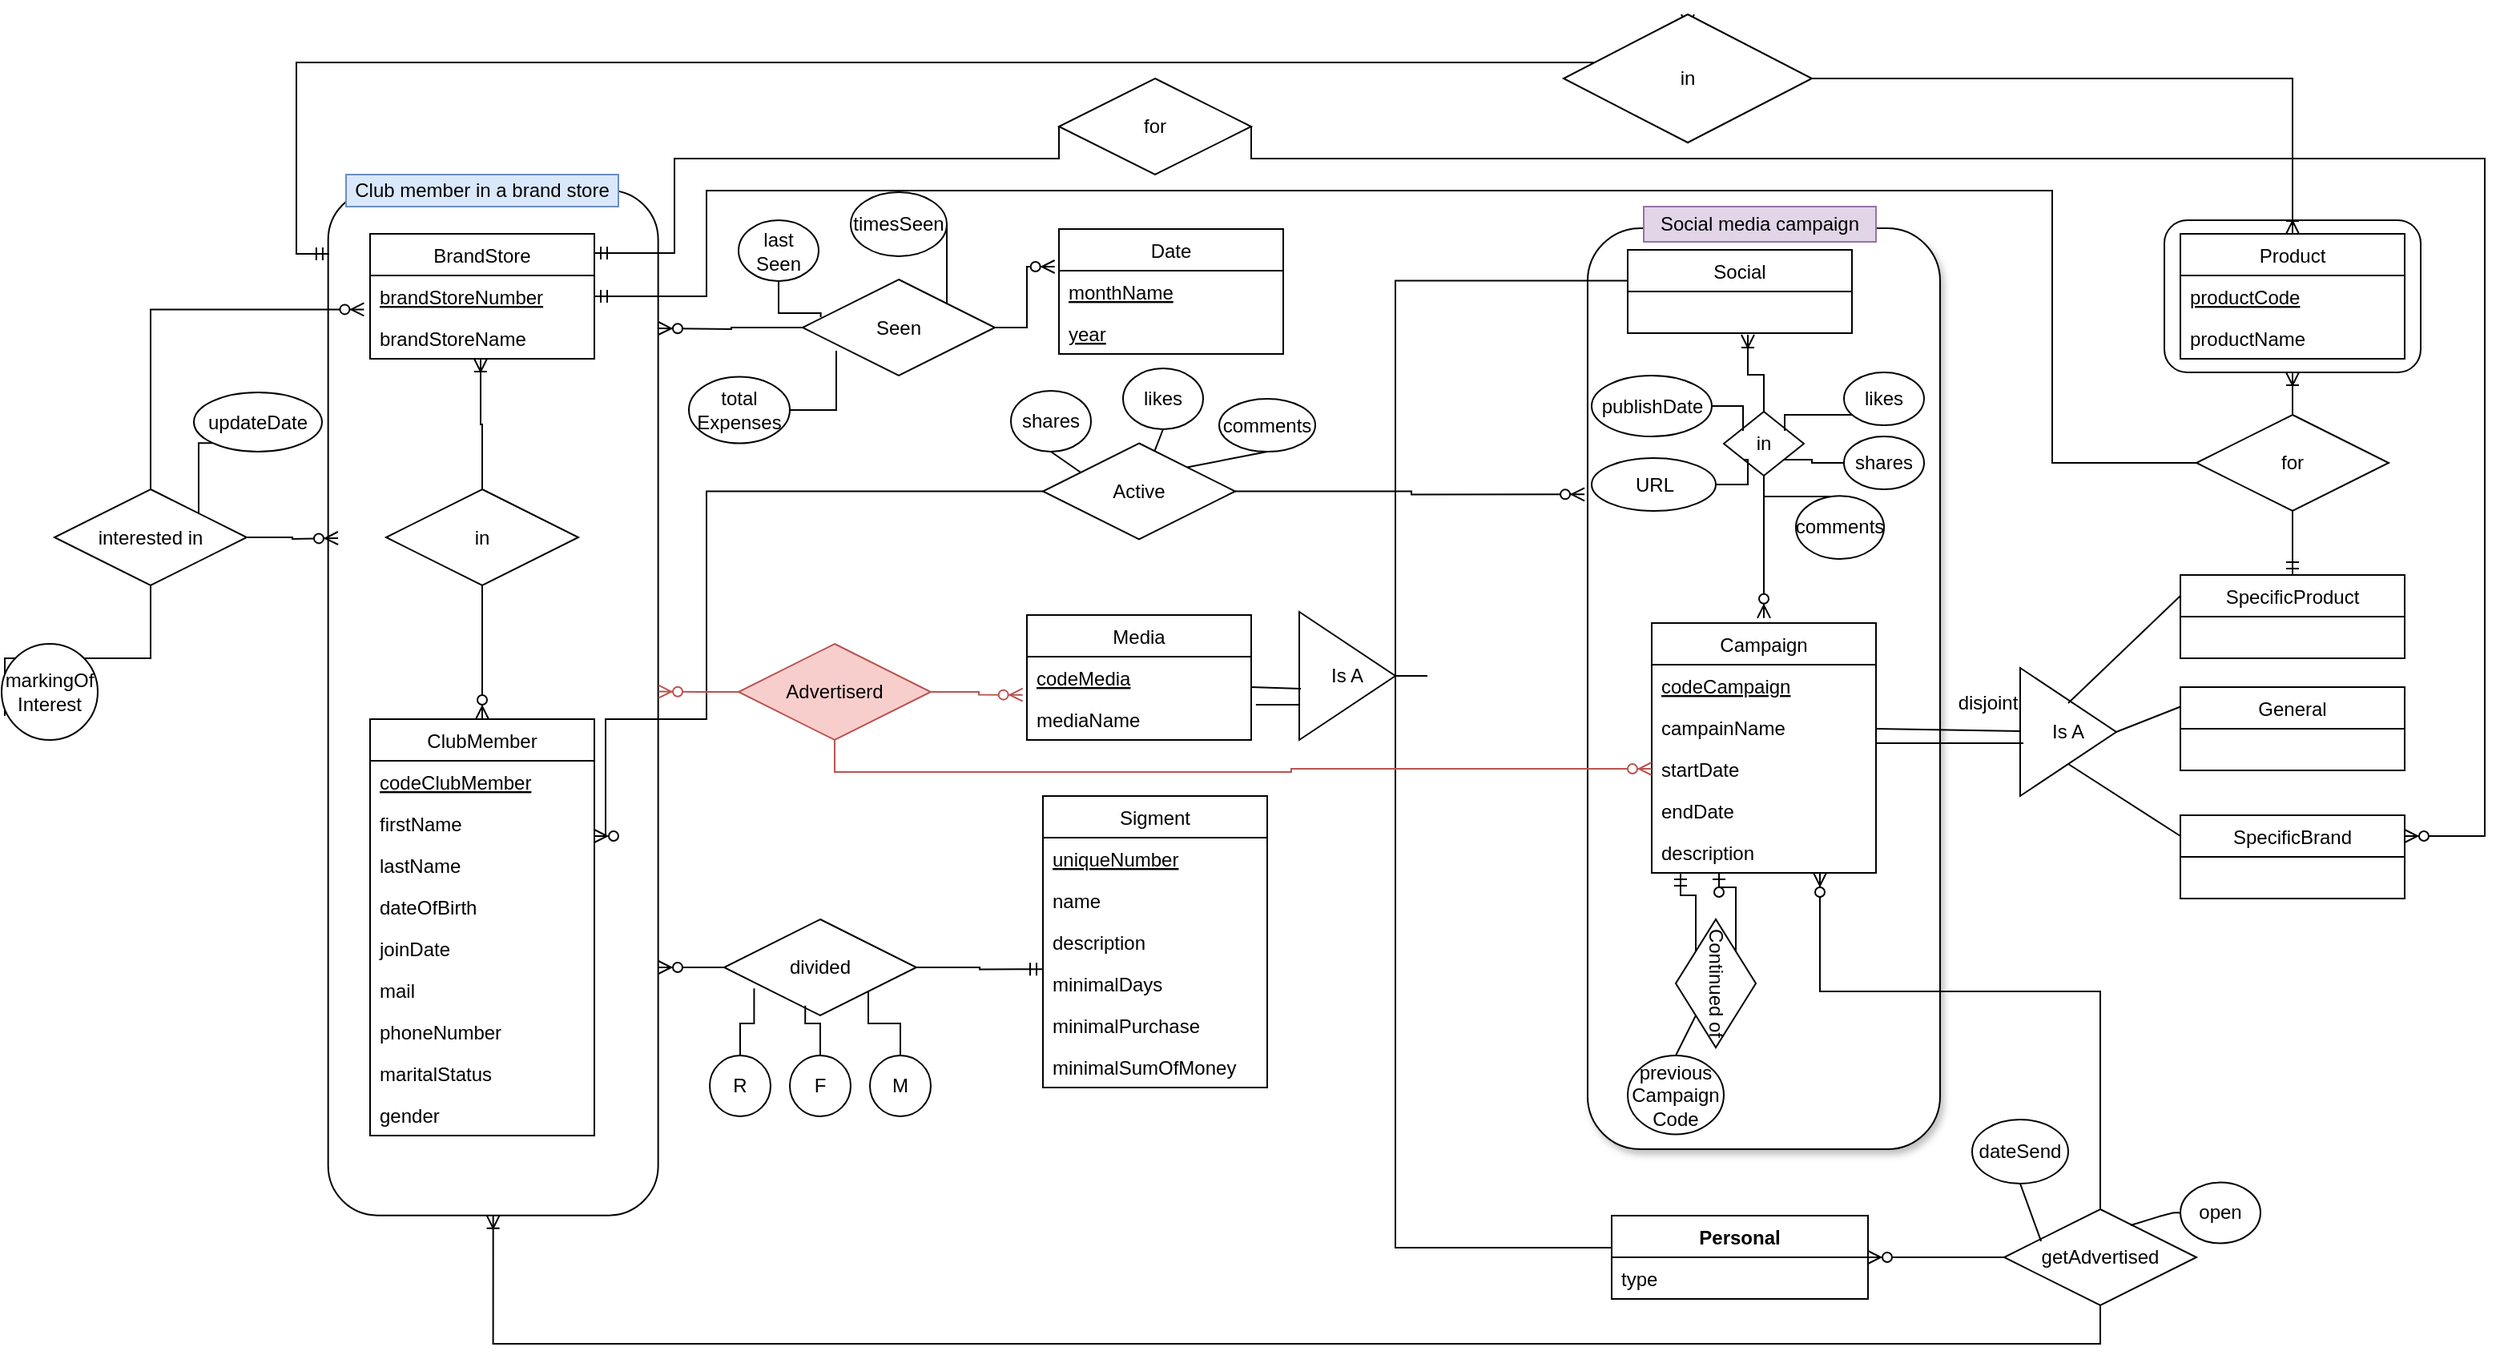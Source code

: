 <mxfile version="13.10.1" type="github" pages="2">
  <diagram id="loGzFxo2yQOnFv5d6dIf" name="Page-1">
    <mxGraphModel dx="1948" dy="1505" grid="1" gridSize="10" guides="1" tooltips="1" connect="1" arrows="1" fold="1" page="1" pageScale="1" pageWidth="827" pageHeight="1169" math="0" shadow="0">
      <root>
        <mxCell id="0" />
        <mxCell id="1" parent="0" />
        <mxCell id="HxaHVnvR9LQBMIosxy6r-110" value="" style="rounded=1;whiteSpace=wrap;html=1;" parent="1" vertex="1">
          <mxGeometry x="370" y="118.5" width="160" height="95" as="geometry" />
        </mxCell>
        <mxCell id="HxaHVnvR9LQBMIosxy6r-84" value="" style="rounded=1;whiteSpace=wrap;html=1;rotation=90;" parent="1" vertex="1">
          <mxGeometry x="-993.17" y="316.82" width="640" height="206" as="geometry" />
        </mxCell>
        <mxCell id="HxaHVnvR9LQBMIosxy6r-24" value="" style="rounded=1;whiteSpace=wrap;html=1;rotation=90;shadow=1;" parent="1" vertex="1">
          <mxGeometry x="-167.5" y="301" width="575" height="220" as="geometry" />
        </mxCell>
        <mxCell id="HxaHVnvR9LQBMIosxy6r-1" value="Campaign" style="swimlane;fontStyle=0;childLayout=stackLayout;horizontal=1;startSize=26;fillColor=none;horizontalStack=0;resizeParent=1;resizeParentMax=0;resizeLast=0;collapsible=1;marginBottom=0;" parent="1" vertex="1">
          <mxGeometry x="50" y="370" width="140" height="156" as="geometry" />
        </mxCell>
        <mxCell id="HxaHVnvR9LQBMIosxy6r-2" value="codeCampaign" style="text;strokeColor=none;fillColor=none;align=left;verticalAlign=top;spacingLeft=4;spacingRight=4;overflow=hidden;rotatable=0;points=[[0,0.5],[1,0.5]];portConstraint=eastwest;fontStyle=4" parent="HxaHVnvR9LQBMIosxy6r-1" vertex="1">
          <mxGeometry y="26" width="140" height="26" as="geometry" />
        </mxCell>
        <mxCell id="HxaHVnvR9LQBMIosxy6r-3" value="campainName" style="text;strokeColor=none;fillColor=none;align=left;verticalAlign=top;spacingLeft=4;spacingRight=4;overflow=hidden;rotatable=0;points=[[0,0.5],[1,0.5]];portConstraint=eastwest;" parent="HxaHVnvR9LQBMIosxy6r-1" vertex="1">
          <mxGeometry y="52" width="140" height="26" as="geometry" />
        </mxCell>
        <mxCell id="HxaHVnvR9LQBMIosxy6r-4" value="startDate" style="text;strokeColor=none;fillColor=none;align=left;verticalAlign=top;spacingLeft=4;spacingRight=4;overflow=hidden;rotatable=0;points=[[0,0.5],[1,0.5]];portConstraint=eastwest;" parent="HxaHVnvR9LQBMIosxy6r-1" vertex="1">
          <mxGeometry y="78" width="140" height="26" as="geometry" />
        </mxCell>
        <mxCell id="HxaHVnvR9LQBMIosxy6r-5" value="endDate" style="text;strokeColor=none;fillColor=none;align=left;verticalAlign=top;spacingLeft=4;spacingRight=4;overflow=hidden;rotatable=0;points=[[0,0.5],[1,0.5]];portConstraint=eastwest;" parent="HxaHVnvR9LQBMIosxy6r-1" vertex="1">
          <mxGeometry y="104" width="140" height="26" as="geometry" />
        </mxCell>
        <mxCell id="HxaHVnvR9LQBMIosxy6r-6" value="description" style="text;strokeColor=none;fillColor=none;align=left;verticalAlign=top;spacingLeft=4;spacingRight=4;overflow=hidden;rotatable=0;points=[[0,0.5],[1,0.5]];portConstraint=eastwest;" parent="HxaHVnvR9LQBMIosxy6r-1" vertex="1">
          <mxGeometry y="130" width="140" height="26" as="geometry" />
        </mxCell>
        <mxCell id="HxaHVnvR9LQBMIosxy6r-7" value="Social" style="swimlane;fontStyle=0;childLayout=stackLayout;horizontal=1;startSize=26;fillColor=none;horizontalStack=0;resizeParent=1;resizeParentMax=0;resizeLast=0;collapsible=1;marginBottom=0;" parent="1" vertex="1">
          <mxGeometry x="35" y="137" width="140" height="52" as="geometry" />
        </mxCell>
        <mxCell id="erL3el6ZOVJLrismDvg6-1" style="edgeStyle=orthogonalEdgeStyle;rounded=0;orthogonalLoop=1;jettySize=auto;html=1;exitX=0.5;exitY=0;exitDx=0;exitDy=0;endArrow=ERoneToMany;endFill=0;" parent="1" source="HxaHVnvR9LQBMIosxy6r-16" edge="1">
          <mxGeometry relative="1" as="geometry">
            <mxPoint x="110" y="190" as="targetPoint" />
            <Array as="points">
              <mxPoint x="120" y="215" />
              <mxPoint x="110" y="215" />
            </Array>
          </mxGeometry>
        </mxCell>
        <mxCell id="erL3el6ZOVJLrismDvg6-12" style="edgeStyle=orthogonalEdgeStyle;rounded=0;orthogonalLoop=1;jettySize=auto;html=1;endArrow=ERzeroToMany;endFill=1;" parent="1" source="HxaHVnvR9LQBMIosxy6r-16" edge="1">
          <mxGeometry relative="1" as="geometry">
            <mxPoint x="120" y="366.87" as="targetPoint" />
          </mxGeometry>
        </mxCell>
        <mxCell id="HxaHVnvR9LQBMIosxy6r-16" value="in" style="shape=rhombus;perimeter=rhombusPerimeter;whiteSpace=wrap;html=1;align=center;" parent="1" vertex="1">
          <mxGeometry x="95" y="238" width="50" height="40" as="geometry" />
        </mxCell>
        <mxCell id="erL3el6ZOVJLrismDvg6-51" style="edgeStyle=orthogonalEdgeStyle;rounded=0;orthogonalLoop=1;jettySize=auto;html=1;entryX=-0.002;entryY=0.369;entryDx=0;entryDy=0;entryPerimeter=0;endArrow=none;endFill=0;" parent="1" target="HxaHVnvR9LQBMIosxy6r-7" edge="1">
          <mxGeometry relative="1" as="geometry">
            <Array as="points">
              <mxPoint x="-110" y="403" />
              <mxPoint x="-110" y="156" />
            </Array>
            <mxPoint x="-90" y="403" as="sourcePoint" />
          </mxGeometry>
        </mxCell>
        <mxCell id="erL3el6ZOVJLrismDvg6-52" style="edgeStyle=orthogonalEdgeStyle;rounded=0;orthogonalLoop=1;jettySize=auto;html=1;endArrow=none;endFill=0;entryX=0;entryY=0.14;entryDx=0;entryDy=0;entryPerimeter=0;" parent="1" source="HxaHVnvR9LQBMIosxy6r-25" target="rj7Twgdf40ZuGbzeW5Zn-1" edge="1">
          <mxGeometry relative="1" as="geometry">
            <Array as="points">
              <mxPoint x="-110" y="760" />
              <mxPoint x="25" y="760" />
            </Array>
            <mxPoint y="770" as="targetPoint" />
          </mxGeometry>
        </mxCell>
        <mxCell id="HxaHVnvR9LQBMIosxy6r-25" value="Is A" style="triangle;whiteSpace=wrap;html=1;" parent="1" vertex="1">
          <mxGeometry x="-170" y="363" width="60" height="80" as="geometry" />
        </mxCell>
        <mxCell id="HxaHVnvR9LQBMIosxy6r-34" value="Is A" style="triangle;whiteSpace=wrap;html=1;" parent="1" vertex="1">
          <mxGeometry x="280" y="398" width="60" height="80" as="geometry" />
        </mxCell>
        <mxCell id="HxaHVnvR9LQBMIosxy6r-35" value="" style="endArrow=none;html=1;" parent="1" target="HxaHVnvR9LQBMIosxy6r-34" edge="1">
          <mxGeometry width="50" height="50" relative="1" as="geometry">
            <mxPoint x="190" y="436" as="sourcePoint" />
            <mxPoint x="240" y="378" as="targetPoint" />
          </mxGeometry>
        </mxCell>
        <mxCell id="HxaHVnvR9LQBMIosxy6r-36" value="" style="endArrow=none;html=1;entryX=0.033;entryY=0.588;entryDx=0;entryDy=0;entryPerimeter=0;" parent="1" target="HxaHVnvR9LQBMIosxy6r-34" edge="1">
          <mxGeometry width="50" height="50" relative="1" as="geometry">
            <mxPoint x="190" y="445" as="sourcePoint" />
            <mxPoint x="267" y="444" as="targetPoint" />
          </mxGeometry>
        </mxCell>
        <mxCell id="HxaHVnvR9LQBMIosxy6r-41" value="SpecificProduct" style="swimlane;fontStyle=0;childLayout=stackLayout;horizontal=1;startSize=26;fillColor=none;horizontalStack=0;resizeParent=1;resizeParentMax=0;resizeLast=0;collapsible=1;marginBottom=0;" parent="1" vertex="1">
          <mxGeometry x="380" y="340" width="140" height="52" as="geometry" />
        </mxCell>
        <mxCell id="HxaHVnvR9LQBMIosxy6r-45" value="General" style="swimlane;fontStyle=0;childLayout=stackLayout;horizontal=1;startSize=26;fillColor=none;horizontalStack=0;resizeParent=1;resizeParentMax=0;resizeLast=0;collapsible=1;marginBottom=0;" parent="1" vertex="1">
          <mxGeometry x="380" y="410" width="140" height="52" as="geometry" />
        </mxCell>
        <mxCell id="HxaHVnvR9LQBMIosxy6r-47" value="SpecificBrand" style="swimlane;fontStyle=0;childLayout=stackLayout;horizontal=1;startSize=26;fillColor=none;horizontalStack=0;resizeParent=1;resizeParentMax=0;resizeLast=0;collapsible=1;marginBottom=0;" parent="1" vertex="1">
          <mxGeometry x="380" y="490" width="140" height="52" as="geometry" />
        </mxCell>
        <mxCell id="HxaHVnvR9LQBMIosxy6r-50" value="disjoint" style="text;html=1;strokeColor=none;fillColor=none;align=center;verticalAlign=middle;whiteSpace=wrap;rounded=0;" parent="1" vertex="1">
          <mxGeometry x="240" y="410" width="40" height="20" as="geometry" />
        </mxCell>
        <mxCell id="HxaHVnvR9LQBMIosxy6r-51" value="" style="endArrow=none;html=1;entryX=0;entryY=0.25;entryDx=0;entryDy=0;" parent="1" target="HxaHVnvR9LQBMIosxy6r-41" edge="1">
          <mxGeometry width="50" height="50" relative="1" as="geometry">
            <mxPoint x="310" y="420" as="sourcePoint" />
            <mxPoint x="360" y="370" as="targetPoint" />
          </mxGeometry>
        </mxCell>
        <mxCell id="HxaHVnvR9LQBMIosxy6r-52" value="" style="endArrow=none;html=1;entryX=0;entryY=0.25;entryDx=0;entryDy=0;exitX=0.5;exitY=1;exitDx=0;exitDy=0;" parent="1" source="HxaHVnvR9LQBMIosxy6r-34" target="HxaHVnvR9LQBMIosxy6r-47" edge="1">
          <mxGeometry width="50" height="50" relative="1" as="geometry">
            <mxPoint x="260" y="557" as="sourcePoint" />
            <mxPoint x="330" y="490" as="targetPoint" />
          </mxGeometry>
        </mxCell>
        <mxCell id="HxaHVnvR9LQBMIosxy6r-55" value="" style="endArrow=none;html=1;exitX=1;exitY=0.5;exitDx=0;exitDy=0;" parent="1" source="HxaHVnvR9LQBMIosxy6r-34" edge="1">
          <mxGeometry width="50" height="50" relative="1" as="geometry">
            <mxPoint x="350" y="453.75" as="sourcePoint" />
            <mxPoint x="380" y="422.25" as="targetPoint" />
            <Array as="points" />
          </mxGeometry>
        </mxCell>
        <mxCell id="HxaHVnvR9LQBMIosxy6r-111" style="edgeStyle=orthogonalEdgeStyle;rounded=0;orthogonalLoop=1;jettySize=auto;html=1;exitX=0.5;exitY=0;exitDx=0;exitDy=0;endArrow=ERoneToMany;endFill=0;entryX=0.5;entryY=1;entryDx=0;entryDy=0;" parent="1" source="HxaHVnvR9LQBMIosxy6r-56" target="HxaHVnvR9LQBMIosxy6r-110" edge="1">
          <mxGeometry relative="1" as="geometry">
            <mxPoint x="450" y="220" as="targetPoint" />
          </mxGeometry>
        </mxCell>
        <mxCell id="HxaHVnvR9LQBMIosxy6r-112" style="edgeStyle=orthogonalEdgeStyle;rounded=0;orthogonalLoop=1;jettySize=auto;html=1;entryX=0.5;entryY=0;entryDx=0;entryDy=0;endArrow=ERmandOne;endFill=0;" parent="1" source="HxaHVnvR9LQBMIosxy6r-56" target="HxaHVnvR9LQBMIosxy6r-41" edge="1">
          <mxGeometry relative="1" as="geometry" />
        </mxCell>
        <mxCell id="HxaHVnvR9LQBMIosxy6r-118" style="edgeStyle=orthogonalEdgeStyle;rounded=0;orthogonalLoop=1;jettySize=auto;html=1;entryX=1;entryY=0.5;entryDx=0;entryDy=0;endArrow=ERmandOne;endFill=0;" parent="1" source="HxaHVnvR9LQBMIosxy6r-56" target="HxaHVnvR9LQBMIosxy6r-79" edge="1">
          <mxGeometry relative="1" as="geometry">
            <Array as="points">
              <mxPoint x="300" y="270" />
              <mxPoint x="300" y="100" />
              <mxPoint x="-540" y="100" />
              <mxPoint x="-540" y="166" />
            </Array>
          </mxGeometry>
        </mxCell>
        <mxCell id="HxaHVnvR9LQBMIosxy6r-56" value="for" style="shape=rhombus;perimeter=rhombusPerimeter;whiteSpace=wrap;html=1;align=center;" parent="1" vertex="1">
          <mxGeometry x="390" y="240" width="120" height="60" as="geometry" />
        </mxCell>
        <mxCell id="3HkbF2SEvivec4KP66Lw-3" style="edgeStyle=orthogonalEdgeStyle;rounded=0;orthogonalLoop=1;jettySize=auto;html=1;entryX=0.062;entryY=0.997;entryDx=0;entryDy=0;entryPerimeter=0;endArrow=ERmandOne;endFill=0;exitX=0.5;exitY=0;exitDx=0;exitDy=0;startArrow=ERoneToMany;startFill=0;" parent="1" source="3HkbF2SEvivec4KP66Lw-4" target="HxaHVnvR9LQBMIosxy6r-84" edge="1">
          <mxGeometry relative="1" as="geometry">
            <mxPoint x="450" y="100" as="sourcePoint" />
            <Array as="points">
              <mxPoint x="-796" y="20" />
              <mxPoint x="-796" y="139" />
            </Array>
          </mxGeometry>
        </mxCell>
        <mxCell id="HxaHVnvR9LQBMIosxy6r-57" value="Product" style="swimlane;fontStyle=0;childLayout=stackLayout;horizontal=1;startSize=26;fillColor=none;horizontalStack=0;resizeParent=1;resizeParentMax=0;resizeLast=0;collapsible=1;marginBottom=0;" parent="1" vertex="1">
          <mxGeometry x="380" y="127" width="140" height="78" as="geometry" />
        </mxCell>
        <mxCell id="HxaHVnvR9LQBMIosxy6r-58" value="productCode" style="text;strokeColor=none;fillColor=none;align=left;verticalAlign=top;spacingLeft=4;spacingRight=4;overflow=hidden;rotatable=0;points=[[0,0.5],[1,0.5]];portConstraint=eastwest;fontStyle=4;dashed=1;" parent="HxaHVnvR9LQBMIosxy6r-57" vertex="1">
          <mxGeometry y="26" width="140" height="26" as="geometry" />
        </mxCell>
        <mxCell id="HxaHVnvR9LQBMIosxy6r-59" value="productName" style="text;strokeColor=none;fillColor=none;align=left;verticalAlign=top;spacingLeft=4;spacingRight=4;overflow=hidden;rotatable=0;points=[[0,0.5],[1,0.5]];portConstraint=eastwest;" parent="HxaHVnvR9LQBMIosxy6r-57" vertex="1">
          <mxGeometry y="52" width="140" height="26" as="geometry" />
        </mxCell>
        <mxCell id="HxaHVnvR9LQBMIosxy6r-61" value="ClubMember" style="swimlane;fontStyle=0;childLayout=stackLayout;horizontal=1;startSize=26;fillColor=none;horizontalStack=0;resizeParent=1;resizeParentMax=0;resizeLast=0;collapsible=1;marginBottom=0;" parent="1" vertex="1">
          <mxGeometry x="-750" y="430" width="140" height="260" as="geometry" />
        </mxCell>
        <mxCell id="HxaHVnvR9LQBMIosxy6r-62" value="codeClubMember" style="text;strokeColor=none;fillColor=none;align=left;verticalAlign=top;spacingLeft=4;spacingRight=4;overflow=hidden;rotatable=0;points=[[0,0.5],[1,0.5]];portConstraint=eastwest;fontStyle=4" parent="HxaHVnvR9LQBMIosxy6r-61" vertex="1">
          <mxGeometry y="26" width="140" height="26" as="geometry" />
        </mxCell>
        <mxCell id="HxaHVnvR9LQBMIosxy6r-63" value="firstName" style="text;strokeColor=none;fillColor=none;align=left;verticalAlign=top;spacingLeft=4;spacingRight=4;overflow=hidden;rotatable=0;points=[[0,0.5],[1,0.5]];portConstraint=eastwest;" parent="HxaHVnvR9LQBMIosxy6r-61" vertex="1">
          <mxGeometry y="52" width="140" height="26" as="geometry" />
        </mxCell>
        <mxCell id="HxaHVnvR9LQBMIosxy6r-64" value="lastName" style="text;strokeColor=none;fillColor=none;align=left;verticalAlign=top;spacingLeft=4;spacingRight=4;overflow=hidden;rotatable=0;points=[[0,0.5],[1,0.5]];portConstraint=eastwest;" parent="HxaHVnvR9LQBMIosxy6r-61" vertex="1">
          <mxGeometry y="78" width="140" height="26" as="geometry" />
        </mxCell>
        <mxCell id="HxaHVnvR9LQBMIosxy6r-66" value="dateOfBirth" style="text;strokeColor=none;fillColor=none;align=left;verticalAlign=top;spacingLeft=4;spacingRight=4;overflow=hidden;rotatable=0;points=[[0,0.5],[1,0.5]];portConstraint=eastwest;" parent="HxaHVnvR9LQBMIosxy6r-61" vertex="1">
          <mxGeometry y="104" width="140" height="26" as="geometry" />
        </mxCell>
        <mxCell id="HxaHVnvR9LQBMIosxy6r-67" value="joinDate" style="text;strokeColor=none;fillColor=none;align=left;verticalAlign=top;spacingLeft=4;spacingRight=4;overflow=hidden;rotatable=0;points=[[0,0.5],[1,0.5]];portConstraint=eastwest;" parent="HxaHVnvR9LQBMIosxy6r-61" vertex="1">
          <mxGeometry y="130" width="140" height="26" as="geometry" />
        </mxCell>
        <mxCell id="HxaHVnvR9LQBMIosxy6r-68" value="mail" style="text;strokeColor=none;fillColor=none;align=left;verticalAlign=top;spacingLeft=4;spacingRight=4;overflow=hidden;rotatable=0;points=[[0,0.5],[1,0.5]];portConstraint=eastwest;" parent="HxaHVnvR9LQBMIosxy6r-61" vertex="1">
          <mxGeometry y="156" width="140" height="26" as="geometry" />
        </mxCell>
        <mxCell id="HxaHVnvR9LQBMIosxy6r-69" value="phoneNumber" style="text;strokeColor=none;fillColor=none;align=left;verticalAlign=top;spacingLeft=4;spacingRight=4;overflow=hidden;rotatable=0;points=[[0,0.5],[1,0.5]];portConstraint=eastwest;" parent="HxaHVnvR9LQBMIosxy6r-61" vertex="1">
          <mxGeometry y="182" width="140" height="26" as="geometry" />
        </mxCell>
        <mxCell id="HxaHVnvR9LQBMIosxy6r-70" value="maritalStatus" style="text;strokeColor=none;fillColor=none;align=left;verticalAlign=top;spacingLeft=4;spacingRight=4;overflow=hidden;rotatable=0;points=[[0,0.5],[1,0.5]];portConstraint=eastwest;" parent="HxaHVnvR9LQBMIosxy6r-61" vertex="1">
          <mxGeometry y="208" width="140" height="26" as="geometry" />
        </mxCell>
        <mxCell id="HxaHVnvR9LQBMIosxy6r-71" value="gender" style="text;strokeColor=none;fillColor=none;align=left;verticalAlign=top;spacingLeft=4;spacingRight=4;overflow=hidden;rotatable=0;points=[[0,0.5],[1,0.5]];portConstraint=eastwest;" parent="HxaHVnvR9LQBMIosxy6r-61" vertex="1">
          <mxGeometry y="234" width="140" height="26" as="geometry" />
        </mxCell>
        <mxCell id="HxaHVnvR9LQBMIosxy6r-72" value="Media" style="swimlane;fontStyle=0;childLayout=stackLayout;horizontal=1;startSize=26;fillColor=none;horizontalStack=0;resizeParent=1;resizeParentMax=0;resizeLast=0;collapsible=1;marginBottom=0;" parent="1" vertex="1">
          <mxGeometry x="-340" y="365" width="140" height="78" as="geometry" />
        </mxCell>
        <mxCell id="HxaHVnvR9LQBMIosxy6r-73" value="codeMedia" style="text;strokeColor=none;fillColor=none;align=left;verticalAlign=top;spacingLeft=4;spacingRight=4;overflow=hidden;rotatable=0;points=[[0,0.5],[1,0.5]];portConstraint=eastwest;fontStyle=4" parent="HxaHVnvR9LQBMIosxy6r-72" vertex="1">
          <mxGeometry y="26" width="140" height="26" as="geometry" />
        </mxCell>
        <mxCell id="HxaHVnvR9LQBMIosxy6r-74" value="mediaName" style="text;strokeColor=none;fillColor=none;align=left;verticalAlign=top;spacingLeft=4;spacingRight=4;overflow=hidden;rotatable=0;points=[[0,0.5],[1,0.5]];portConstraint=eastwest;" parent="HxaHVnvR9LQBMIosxy6r-72" vertex="1">
          <mxGeometry y="52" width="140" height="26" as="geometry" />
        </mxCell>
        <mxCell id="HxaHVnvR9LQBMIosxy6r-76" value="" style="endArrow=none;html=1;entryX=0.017;entryY=0.6;entryDx=0;entryDy=0;entryPerimeter=0;" parent="1" target="HxaHVnvR9LQBMIosxy6r-25" edge="1">
          <mxGeometry width="50" height="50" relative="1" as="geometry">
            <mxPoint x="-200" y="410" as="sourcePoint" />
            <mxPoint x="-170" y="419.5" as="targetPoint" />
          </mxGeometry>
        </mxCell>
        <mxCell id="HxaHVnvR9LQBMIosxy6r-77" value="" style="endArrow=none;html=1;exitX=1.021;exitY=0.154;exitDx=0;exitDy=0;exitPerimeter=0;" parent="1" source="HxaHVnvR9LQBMIosxy6r-74" edge="1">
          <mxGeometry width="50" height="50" relative="1" as="geometry">
            <mxPoint x="-190" y="420" as="sourcePoint" />
            <mxPoint x="-170" y="421" as="targetPoint" />
          </mxGeometry>
        </mxCell>
        <mxCell id="HxaHVnvR9LQBMIosxy6r-78" value="BrandStore" style="swimlane;fontStyle=0;childLayout=stackLayout;horizontal=1;startSize=26;fillColor=none;horizontalStack=0;resizeParent=1;resizeParentMax=0;resizeLast=0;collapsible=1;marginBottom=0;" parent="1" vertex="1">
          <mxGeometry x="-750" y="127" width="140" height="78" as="geometry" />
        </mxCell>
        <mxCell id="HxaHVnvR9LQBMIosxy6r-79" value="brandStoreNumber" style="text;strokeColor=none;fillColor=none;align=left;verticalAlign=top;spacingLeft=4;spacingRight=4;overflow=hidden;rotatable=0;points=[[0,0.5],[1,0.5]];portConstraint=eastwest;fontStyle=4" parent="HxaHVnvR9LQBMIosxy6r-78" vertex="1">
          <mxGeometry y="26" width="140" height="26" as="geometry" />
        </mxCell>
        <mxCell id="HxaHVnvR9LQBMIosxy6r-80" value="brandStoreName" style="text;strokeColor=none;fillColor=none;align=left;verticalAlign=top;spacingLeft=4;spacingRight=4;overflow=hidden;rotatable=0;points=[[0,0.5],[1,0.5]];portConstraint=eastwest;" parent="HxaHVnvR9LQBMIosxy6r-78" vertex="1">
          <mxGeometry y="52" width="140" height="26" as="geometry" />
        </mxCell>
        <mxCell id="erL3el6ZOVJLrismDvg6-22" style="edgeStyle=orthogonalEdgeStyle;rounded=0;orthogonalLoop=1;jettySize=auto;html=1;entryX=-0.027;entryY=0.815;entryDx=0;entryDy=0;entryPerimeter=0;endArrow=ERzeroToMany;endFill=1;" parent="1" source="HxaHVnvR9LQBMIosxy6r-82" target="HxaHVnvR9LQBMIosxy6r-79" edge="1">
          <mxGeometry relative="1" as="geometry" />
        </mxCell>
        <mxCell id="erL3el6ZOVJLrismDvg6-29" style="edgeStyle=orthogonalEdgeStyle;rounded=0;orthogonalLoop=1;jettySize=auto;html=1;exitX=1;exitY=0;exitDx=0;exitDy=0;endArrow=none;endFill=0;entryX=0;entryY=1;entryDx=0;entryDy=0;" parent="1" source="HxaHVnvR9LQBMIosxy6r-82" target="erL3el6ZOVJLrismDvg6-23" edge="1">
          <mxGeometry relative="1" as="geometry">
            <mxPoint x="-857" y="260" as="targetPoint" />
            <Array as="points">
              <mxPoint x="-857" y="258" />
            </Array>
          </mxGeometry>
        </mxCell>
        <mxCell id="erL3el6ZOVJLrismDvg6-30" style="edgeStyle=orthogonalEdgeStyle;rounded=0;orthogonalLoop=1;jettySize=auto;html=1;exitX=0.5;exitY=1;exitDx=0;exitDy=0;entryX=0.033;entryY=0.75;entryDx=0;entryDy=0;endArrow=none;endFill=0;entryPerimeter=0;" parent="1" source="HxaHVnvR9LQBMIosxy6r-82" target="erL3el6ZOVJLrismDvg6-24" edge="1">
          <mxGeometry relative="1" as="geometry">
            <Array as="points">
              <mxPoint x="-887" y="392" />
              <mxPoint x="-978" y="392" />
            </Array>
          </mxGeometry>
        </mxCell>
        <mxCell id="erL3el6ZOVJLrismDvg6-31" style="edgeStyle=orthogonalEdgeStyle;rounded=0;orthogonalLoop=1;jettySize=auto;html=1;endArrow=ERzeroToMany;endFill=1;" parent="1" source="HxaHVnvR9LQBMIosxy6r-82" edge="1">
          <mxGeometry relative="1" as="geometry">
            <mxPoint x="-770" y="317" as="targetPoint" />
          </mxGeometry>
        </mxCell>
        <mxCell id="HxaHVnvR9LQBMIosxy6r-82" value="interested in" style="shape=rhombus;perimeter=rhombusPerimeter;whiteSpace=wrap;html=1;align=center;" parent="1" vertex="1">
          <mxGeometry x="-947" y="286.5" width="120" height="60" as="geometry" />
        </mxCell>
        <mxCell id="HxaHVnvR9LQBMIosxy6r-85" value="Sigment" style="swimlane;fontStyle=0;childLayout=stackLayout;horizontal=1;startSize=26;fillColor=none;horizontalStack=0;resizeParent=1;resizeParentMax=0;resizeLast=0;collapsible=1;marginBottom=0;" parent="1" vertex="1">
          <mxGeometry x="-330" y="478" width="140" height="182" as="geometry" />
        </mxCell>
        <mxCell id="HxaHVnvR9LQBMIosxy6r-86" value="uniqueNumber" style="text;strokeColor=none;fillColor=none;align=left;verticalAlign=top;spacingLeft=4;spacingRight=4;overflow=hidden;rotatable=0;points=[[0,0.5],[1,0.5]];portConstraint=eastwest;fontStyle=4" parent="HxaHVnvR9LQBMIosxy6r-85" vertex="1">
          <mxGeometry y="26" width="140" height="26" as="geometry" />
        </mxCell>
        <mxCell id="HxaHVnvR9LQBMIosxy6r-87" value="name" style="text;strokeColor=none;fillColor=none;align=left;verticalAlign=top;spacingLeft=4;spacingRight=4;overflow=hidden;rotatable=0;points=[[0,0.5],[1,0.5]];portConstraint=eastwest;" parent="HxaHVnvR9LQBMIosxy6r-85" vertex="1">
          <mxGeometry y="52" width="140" height="26" as="geometry" />
        </mxCell>
        <mxCell id="HxaHVnvR9LQBMIosxy6r-88" value="description" style="text;strokeColor=none;fillColor=none;align=left;verticalAlign=top;spacingLeft=4;spacingRight=4;overflow=hidden;rotatable=0;points=[[0,0.5],[1,0.5]];portConstraint=eastwest;" parent="HxaHVnvR9LQBMIosxy6r-85" vertex="1">
          <mxGeometry y="78" width="140" height="26" as="geometry" />
        </mxCell>
        <mxCell id="HxaHVnvR9LQBMIosxy6r-89" value="minimalDays" style="text;strokeColor=none;fillColor=none;align=left;verticalAlign=top;spacingLeft=4;spacingRight=4;overflow=hidden;rotatable=0;points=[[0,0.5],[1,0.5]];portConstraint=eastwest;" parent="HxaHVnvR9LQBMIosxy6r-85" vertex="1">
          <mxGeometry y="104" width="140" height="26" as="geometry" />
        </mxCell>
        <mxCell id="HxaHVnvR9LQBMIosxy6r-90" value="minimalPurchase" style="text;strokeColor=none;fillColor=none;align=left;verticalAlign=top;spacingLeft=4;spacingRight=4;overflow=hidden;rotatable=0;points=[[0,0.5],[1,0.5]];portConstraint=eastwest;" parent="HxaHVnvR9LQBMIosxy6r-85" vertex="1">
          <mxGeometry y="130" width="140" height="26" as="geometry" />
        </mxCell>
        <mxCell id="HxaHVnvR9LQBMIosxy6r-91" value="minimalSumOfMoney" style="text;strokeColor=none;fillColor=none;align=left;verticalAlign=top;spacingLeft=4;spacingRight=4;overflow=hidden;rotatable=0;points=[[0,0.5],[1,0.5]];portConstraint=eastwest;" parent="HxaHVnvR9LQBMIosxy6r-85" vertex="1">
          <mxGeometry y="156" width="140" height="26" as="geometry" />
        </mxCell>
        <mxCell id="erL3el6ZOVJLrismDvg6-41" style="edgeStyle=orthogonalEdgeStyle;rounded=0;orthogonalLoop=1;jettySize=auto;html=1;endArrow=ERzeroToMany;endFill=1;" parent="1" source="HxaHVnvR9LQBMIosxy6r-92" edge="1">
          <mxGeometry relative="1" as="geometry">
            <mxPoint x="-570" y="585" as="targetPoint" />
          </mxGeometry>
        </mxCell>
        <mxCell id="erL3el6ZOVJLrismDvg6-47" style="edgeStyle=orthogonalEdgeStyle;rounded=0;orthogonalLoop=1;jettySize=auto;html=1;entryX=0;entryY=0.16;entryDx=0;entryDy=0;entryPerimeter=0;endArrow=ERmandOne;endFill=0;" parent="1" source="HxaHVnvR9LQBMIosxy6r-92" target="HxaHVnvR9LQBMIosxy6r-89" edge="1">
          <mxGeometry relative="1" as="geometry" />
        </mxCell>
        <mxCell id="HxaHVnvR9LQBMIosxy6r-92" value="divided" style="shape=rhombus;perimeter=rhombusPerimeter;whiteSpace=wrap;html=1;align=center;" parent="1" vertex="1">
          <mxGeometry x="-529" y="555" width="120" height="60" as="geometry" />
        </mxCell>
        <mxCell id="HxaHVnvR9LQBMIosxy6r-93" value="Date" style="swimlane;fontStyle=0;childLayout=stackLayout;horizontal=1;startSize=26;fillColor=none;horizontalStack=0;resizeParent=1;resizeParentMax=0;resizeLast=0;collapsible=1;marginBottom=0;" parent="1" vertex="1">
          <mxGeometry x="-320" y="124" width="140" height="78" as="geometry" />
        </mxCell>
        <mxCell id="HxaHVnvR9LQBMIosxy6r-94" value="monthName" style="text;strokeColor=none;fillColor=none;align=left;verticalAlign=top;spacingLeft=4;spacingRight=4;overflow=hidden;rotatable=0;points=[[0,0.5],[1,0.5]];portConstraint=eastwest;fontStyle=4" parent="HxaHVnvR9LQBMIosxy6r-93" vertex="1">
          <mxGeometry y="26" width="140" height="26" as="geometry" />
        </mxCell>
        <mxCell id="rj7Twgdf40ZuGbzeW5Zn-10" value="year" style="text;strokeColor=none;fillColor=none;align=left;verticalAlign=top;spacingLeft=4;spacingRight=4;overflow=hidden;rotatable=0;points=[[0,0.5],[1,0.5]];portConstraint=eastwest;fontStyle=4" parent="HxaHVnvR9LQBMIosxy6r-93" vertex="1">
          <mxGeometry y="52" width="140" height="26" as="geometry" />
        </mxCell>
        <mxCell id="erL3el6ZOVJLrismDvg6-33" style="edgeStyle=orthogonalEdgeStyle;rounded=0;orthogonalLoop=1;jettySize=auto;html=1;endArrow=ERzeroToMany;endFill=1;" parent="1" source="HxaHVnvR9LQBMIosxy6r-97" edge="1">
          <mxGeometry relative="1" as="geometry">
            <mxPoint x="-570" y="186" as="targetPoint" />
          </mxGeometry>
        </mxCell>
        <mxCell id="erL3el6ZOVJLrismDvg6-34" style="edgeStyle=orthogonalEdgeStyle;rounded=0;orthogonalLoop=1;jettySize=auto;html=1;entryX=-0.019;entryY=-0.096;entryDx=0;entryDy=0;entryPerimeter=0;endArrow=ERzeroToMany;endFill=1;" parent="1" source="HxaHVnvR9LQBMIosxy6r-97" target="HxaHVnvR9LQBMIosxy6r-94" edge="1">
          <mxGeometry relative="1" as="geometry" />
        </mxCell>
        <mxCell id="HxaHVnvR9LQBMIosxy6r-97" value="Seen" style="shape=rhombus;perimeter=rhombusPerimeter;whiteSpace=wrap;html=1;align=center;" parent="1" vertex="1">
          <mxGeometry x="-480" y="155.5" width="120" height="60" as="geometry" />
        </mxCell>
        <mxCell id="4BVUTcnmnHIoJwdTl9Av-6" style="edgeStyle=orthogonalEdgeStyle;rounded=0;orthogonalLoop=1;jettySize=auto;html=1;endArrow=ERzeroToMany;endFill=1;entryX=0.289;entryY=1.009;entryDx=0;entryDy=0;entryPerimeter=0;" parent="1" source="HxaHVnvR9LQBMIosxy6r-102" target="HxaHVnvR9LQBMIosxy6r-24" edge="1">
          <mxGeometry relative="1" as="geometry">
            <mxPoint x="-40" y="288" as="targetPoint" />
          </mxGeometry>
        </mxCell>
        <mxCell id="4BVUTcnmnHIoJwdTl9Av-9" style="edgeStyle=orthogonalEdgeStyle;rounded=0;orthogonalLoop=1;jettySize=auto;html=1;endArrow=ERzeroToMany;endFill=1;" parent="1" source="HxaHVnvR9LQBMIosxy6r-102" edge="1">
          <mxGeometry relative="1" as="geometry">
            <Array as="points">
              <mxPoint x="-540" y="288" />
              <mxPoint x="-540" y="430" />
              <mxPoint x="-603" y="430" />
              <mxPoint x="-603" y="503" />
            </Array>
            <mxPoint x="-610" y="503" as="targetPoint" />
          </mxGeometry>
        </mxCell>
        <mxCell id="HxaHVnvR9LQBMIosxy6r-102" value="Active" style="shape=rhombus;perimeter=rhombusPerimeter;whiteSpace=wrap;html=1;align=center;" parent="1" vertex="1">
          <mxGeometry x="-330.0" y="257.75" width="120" height="60" as="geometry" />
        </mxCell>
        <mxCell id="erL3el6ZOVJLrismDvg6-48" style="edgeStyle=orthogonalEdgeStyle;rounded=0;orthogonalLoop=1;jettySize=auto;html=1;entryX=0.489;entryY=-0.001;entryDx=0;entryDy=0;entryPerimeter=0;endArrow=ERzeroToMany;endFill=1;fillColor=#f8cecc;strokeColor=#b85450;" parent="1" source="HxaHVnvR9LQBMIosxy6r-103" target="HxaHVnvR9LQBMIosxy6r-84" edge="1">
          <mxGeometry relative="1" as="geometry" />
        </mxCell>
        <mxCell id="erL3el6ZOVJLrismDvg6-49" style="edgeStyle=orthogonalEdgeStyle;rounded=0;orthogonalLoop=1;jettySize=auto;html=1;exitX=1;exitY=0.5;exitDx=0;exitDy=0;entryX=-0.019;entryY=0.917;entryDx=0;entryDy=0;entryPerimeter=0;endArrow=ERzeroToMany;endFill=1;fillColor=#f8cecc;strokeColor=#b85450;" parent="1" source="HxaHVnvR9LQBMIosxy6r-103" target="HxaHVnvR9LQBMIosxy6r-73" edge="1">
          <mxGeometry relative="1" as="geometry" />
        </mxCell>
        <mxCell id="erL3el6ZOVJLrismDvg6-50" style="edgeStyle=orthogonalEdgeStyle;rounded=0;orthogonalLoop=1;jettySize=auto;html=1;entryX=0;entryY=0.5;entryDx=0;entryDy=0;endArrow=ERzeroToMany;endFill=1;fillColor=#f8cecc;strokeColor=#b85450;" parent="1" source="HxaHVnvR9LQBMIosxy6r-103" target="HxaHVnvR9LQBMIosxy6r-4" edge="1">
          <mxGeometry relative="1" as="geometry">
            <Array as="points">
              <mxPoint x="-460" y="463" />
              <mxPoint x="-175" y="463" />
              <mxPoint x="-175" y="461" />
            </Array>
          </mxGeometry>
        </mxCell>
        <mxCell id="HxaHVnvR9LQBMIosxy6r-103" value="Advertiserd" style="shape=rhombus;perimeter=rhombusPerimeter;whiteSpace=wrap;html=1;align=center;fillColor=#f8cecc;strokeColor=#b85450;" parent="1" vertex="1">
          <mxGeometry x="-520" y="383" width="120" height="60" as="geometry" />
        </mxCell>
        <mxCell id="HxaHVnvR9LQBMIosxy6r-115" style="edgeStyle=orthogonalEdgeStyle;rounded=0;orthogonalLoop=1;jettySize=auto;html=1;endArrow=ERzeroToMany;endFill=1;entryX=1;entryY=0.25;entryDx=0;entryDy=0;exitX=1;exitY=0.5;exitDx=0;exitDy=0;" parent="1" source="HxaHVnvR9LQBMIosxy6r-105" target="HxaHVnvR9LQBMIosxy6r-47" edge="1">
          <mxGeometry relative="1" as="geometry">
            <mxPoint x="570" y="520" as="targetPoint" />
            <Array as="points">
              <mxPoint x="-200" y="80" />
              <mxPoint x="570" y="80" />
              <mxPoint x="570" y="503" />
            </Array>
          </mxGeometry>
        </mxCell>
        <mxCell id="HxaHVnvR9LQBMIosxy6r-117" style="edgeStyle=orthogonalEdgeStyle;rounded=0;orthogonalLoop=1;jettySize=auto;html=1;entryX=1;entryY=0.154;entryDx=0;entryDy=0;entryPerimeter=0;endArrow=ERmandOne;endFill=0;exitX=0;exitY=0.5;exitDx=0;exitDy=0;" parent="1" source="HxaHVnvR9LQBMIosxy6r-105" target="HxaHVnvR9LQBMIosxy6r-78" edge="1">
          <mxGeometry relative="1" as="geometry">
            <Array as="points">
              <mxPoint x="-320" y="80" />
              <mxPoint x="-560" y="80" />
              <mxPoint x="-560" y="139" />
            </Array>
          </mxGeometry>
        </mxCell>
        <mxCell id="HxaHVnvR9LQBMIosxy6r-105" value="for" style="shape=rhombus;perimeter=rhombusPerimeter;whiteSpace=wrap;html=1;align=center;" parent="1" vertex="1">
          <mxGeometry x="-320" y="30" width="120" height="60" as="geometry" />
        </mxCell>
        <mxCell id="HxaHVnvR9LQBMIosxy6r-123" value="likes" style="ellipse;whiteSpace=wrap;html=1;" parent="1" vertex="1">
          <mxGeometry x="-280" y="211" width="50" height="38" as="geometry" />
        </mxCell>
        <mxCell id="HxaHVnvR9LQBMIosxy6r-124" value="shares" style="ellipse;whiteSpace=wrap;html=1;" parent="1" vertex="1">
          <mxGeometry x="-350" y="225" width="50" height="38" as="geometry" />
        </mxCell>
        <mxCell id="HxaHVnvR9LQBMIosxy6r-125" value="comments" style="ellipse;whiteSpace=wrap;html=1;" parent="1" vertex="1">
          <mxGeometry x="-220" y="230" width="60" height="33" as="geometry" />
        </mxCell>
        <mxCell id="erL3el6ZOVJLrismDvg6-40" style="edgeStyle=orthogonalEdgeStyle;rounded=0;orthogonalLoop=1;jettySize=auto;html=1;entryX=0.094;entryY=0.392;entryDx=0;entryDy=0;entryPerimeter=0;endArrow=none;endFill=0;" parent="1" source="HxaHVnvR9LQBMIosxy6r-128" target="HxaHVnvR9LQBMIosxy6r-97" edge="1">
          <mxGeometry relative="1" as="geometry" />
        </mxCell>
        <mxCell id="HxaHVnvR9LQBMIosxy6r-128" value="last Seen" style="ellipse;whiteSpace=wrap;html=1;" parent="1" vertex="1">
          <mxGeometry x="-520" y="118.5" width="50" height="38" as="geometry" />
        </mxCell>
        <mxCell id="erL3el6ZOVJLrismDvg6-37" style="edgeStyle=orthogonalEdgeStyle;rounded=0;orthogonalLoop=1;jettySize=auto;html=1;entryX=1;entryY=0;entryDx=0;entryDy=0;endArrow=none;endFill=0;" parent="1" source="HxaHVnvR9LQBMIosxy6r-129" target="HxaHVnvR9LQBMIosxy6r-97" edge="1">
          <mxGeometry relative="1" as="geometry">
            <Array as="points">
              <mxPoint x="-390" y="120" />
            </Array>
          </mxGeometry>
        </mxCell>
        <mxCell id="HxaHVnvR9LQBMIosxy6r-129" value="timesSeen" style="ellipse;whiteSpace=wrap;html=1;" parent="1" vertex="1">
          <mxGeometry x="-450" y="101" width="60" height="40" as="geometry" />
        </mxCell>
        <mxCell id="erL3el6ZOVJLrismDvg6-36" style="edgeStyle=orthogonalEdgeStyle;rounded=0;orthogonalLoop=1;jettySize=auto;html=1;endArrow=none;endFill=0;entryX=0.175;entryY=0.742;entryDx=0;entryDy=0;entryPerimeter=0;" parent="1" source="HxaHVnvR9LQBMIosxy6r-130" target="HxaHVnvR9LQBMIosxy6r-97" edge="1">
          <mxGeometry relative="1" as="geometry">
            <mxPoint x="-374" y="200" as="targetPoint" />
          </mxGeometry>
        </mxCell>
        <mxCell id="HxaHVnvR9LQBMIosxy6r-130" value="total Expenses" style="ellipse;whiteSpace=wrap;html=1;" parent="1" vertex="1">
          <mxGeometry x="-551" y="216.25" width="63" height="41.5" as="geometry" />
        </mxCell>
        <mxCell id="erL3el6ZOVJLrismDvg6-46" style="edgeStyle=orthogonalEdgeStyle;rounded=0;orthogonalLoop=1;jettySize=auto;html=1;entryX=0.156;entryY=0.719;entryDx=0;entryDy=0;entryPerimeter=0;endArrow=none;endFill=0;" parent="1" source="HxaHVnvR9LQBMIosxy6r-131" target="HxaHVnvR9LQBMIosxy6r-92" edge="1">
          <mxGeometry relative="1" as="geometry" />
        </mxCell>
        <mxCell id="HxaHVnvR9LQBMIosxy6r-131" value="R" style="ellipse;whiteSpace=wrap;html=1;" parent="1" vertex="1">
          <mxGeometry x="-538" y="640" width="38" height="38" as="geometry" />
        </mxCell>
        <mxCell id="erL3el6ZOVJLrismDvg6-44" style="edgeStyle=orthogonalEdgeStyle;rounded=0;orthogonalLoop=1;jettySize=auto;html=1;endArrow=none;endFill=0;entryX=0.422;entryY=0.897;entryDx=0;entryDy=0;entryPerimeter=0;" parent="1" source="HxaHVnvR9LQBMIosxy6r-132" target="HxaHVnvR9LQBMIosxy6r-92" edge="1">
          <mxGeometry relative="1" as="geometry">
            <mxPoint x="-469" y="620" as="targetPoint" />
          </mxGeometry>
        </mxCell>
        <mxCell id="HxaHVnvR9LQBMIosxy6r-132" value="F" style="ellipse;whiteSpace=wrap;html=1;" parent="1" vertex="1">
          <mxGeometry x="-488" y="640" width="38" height="38" as="geometry" />
        </mxCell>
        <mxCell id="erL3el6ZOVJLrismDvg6-45" style="edgeStyle=orthogonalEdgeStyle;rounded=0;orthogonalLoop=1;jettySize=auto;html=1;entryX=1;entryY=1;entryDx=0;entryDy=0;endArrow=none;endFill=0;" parent="1" source="HxaHVnvR9LQBMIosxy6r-133" target="HxaHVnvR9LQBMIosxy6r-92" edge="1">
          <mxGeometry relative="1" as="geometry" />
        </mxCell>
        <mxCell id="HxaHVnvR9LQBMIosxy6r-133" value="M" style="ellipse;whiteSpace=wrap;html=1;" parent="1" vertex="1">
          <mxGeometry x="-438" y="640" width="38" height="38" as="geometry" />
        </mxCell>
        <mxCell id="erL3el6ZOVJLrismDvg6-4" style="edgeStyle=orthogonalEdgeStyle;rounded=0;orthogonalLoop=1;jettySize=auto;html=1;exitX=1;exitY=0.5;exitDx=0;exitDy=0;endArrow=none;endFill=0;" parent="1" source="HxaHVnvR9LQBMIosxy6r-135" edge="1">
          <mxGeometry relative="1" as="geometry">
            <mxPoint x="107" y="250" as="targetPoint" />
          </mxGeometry>
        </mxCell>
        <mxCell id="HxaHVnvR9LQBMIosxy6r-135" value="publishDate" style="ellipse;whiteSpace=wrap;html=1;" parent="1" vertex="1">
          <mxGeometry x="12.5" y="215.5" width="75" height="38" as="geometry" />
        </mxCell>
        <mxCell id="erL3el6ZOVJLrismDvg6-2" style="edgeStyle=orthogonalEdgeStyle;rounded=0;orthogonalLoop=1;jettySize=auto;html=1;entryX=0;entryY=1;entryDx=0;entryDy=0;endArrow=none;endFill=0;" parent="1" source="HxaHVnvR9LQBMIosxy6r-136" target="HxaHVnvR9LQBMIosxy6r-16" edge="1">
          <mxGeometry relative="1" as="geometry" />
        </mxCell>
        <mxCell id="HxaHVnvR9LQBMIosxy6r-136" value="URL" style="ellipse;whiteSpace=wrap;html=1;" parent="1" vertex="1">
          <mxGeometry x="12.5" y="267" width="77.5" height="33" as="geometry" />
        </mxCell>
        <mxCell id="erL3el6ZOVJLrismDvg6-11" style="edgeStyle=orthogonalEdgeStyle;rounded=0;orthogonalLoop=1;jettySize=auto;html=1;endArrow=none;endFill=0;" parent="1" source="HxaHVnvR9LQBMIosxy6r-137" edge="1">
          <mxGeometry relative="1" as="geometry">
            <mxPoint x="133" y="250" as="targetPoint" />
            <Array as="points">
              <mxPoint x="133" y="240" />
            </Array>
          </mxGeometry>
        </mxCell>
        <mxCell id="HxaHVnvR9LQBMIosxy6r-137" value="likes" style="ellipse;whiteSpace=wrap;html=1;" parent="1" vertex="1">
          <mxGeometry x="170" y="213.5" width="50" height="33" as="geometry" />
        </mxCell>
        <mxCell id="erL3el6ZOVJLrismDvg6-8" style="edgeStyle=orthogonalEdgeStyle;rounded=0;orthogonalLoop=1;jettySize=auto;html=1;entryX=1;entryY=1;entryDx=0;entryDy=0;endArrow=none;endFill=0;" parent="1" source="HxaHVnvR9LQBMIosxy6r-139" target="HxaHVnvR9LQBMIosxy6r-16" edge="1">
          <mxGeometry relative="1" as="geometry" />
        </mxCell>
        <mxCell id="HxaHVnvR9LQBMIosxy6r-139" value="shares" style="ellipse;whiteSpace=wrap;html=1;" parent="1" vertex="1">
          <mxGeometry x="170" y="253.5" width="50" height="33" as="geometry" />
        </mxCell>
        <mxCell id="erL3el6ZOVJLrismDvg6-5" style="edgeStyle=orthogonalEdgeStyle;rounded=0;orthogonalLoop=1;jettySize=auto;html=1;endArrow=none;endFill=0;" parent="1" source="HxaHVnvR9LQBMIosxy6r-141" target="HxaHVnvR9LQBMIosxy6r-16" edge="1">
          <mxGeometry relative="1" as="geometry">
            <Array as="points">
              <mxPoint x="167" y="291" />
              <mxPoint x="120" y="291" />
            </Array>
          </mxGeometry>
        </mxCell>
        <mxCell id="HxaHVnvR9LQBMIosxy6r-141" value="comments" style="ellipse;whiteSpace=wrap;html=1;" parent="1" vertex="1">
          <mxGeometry x="140" y="290.65" width="55" height="39.35" as="geometry" />
        </mxCell>
        <mxCell id="HxaHVnvR9LQBMIosxy6r-145" style="edgeStyle=orthogonalEdgeStyle;rounded=0;orthogonalLoop=1;jettySize=auto;html=1;exitX=0;exitY=1;exitDx=0;exitDy=0;endArrow=ERmandOne;endFill=0;" parent="1" source="HxaHVnvR9LQBMIosxy6r-143" target="HxaHVnvR9LQBMIosxy6r-6" edge="1">
          <mxGeometry relative="1" as="geometry">
            <Array as="points">
              <mxPoint x="78" y="540" />
              <mxPoint x="68" y="540" />
            </Array>
          </mxGeometry>
        </mxCell>
        <mxCell id="HxaHVnvR9LQBMIosxy6r-146" style="edgeStyle=orthogonalEdgeStyle;rounded=0;orthogonalLoop=1;jettySize=auto;html=1;exitX=0;exitY=0;exitDx=0;exitDy=0;entryX=0.3;entryY=1;entryDx=0;entryDy=0;entryPerimeter=0;endArrow=ERzeroToOne;endFill=1;" parent="1" source="HxaHVnvR9LQBMIosxy6r-143" target="HxaHVnvR9LQBMIosxy6r-6" edge="1">
          <mxGeometry relative="1" as="geometry" />
        </mxCell>
        <mxCell id="HxaHVnvR9LQBMIosxy6r-143" value="Continued of" style="shape=rhombus;perimeter=rhombusPerimeter;whiteSpace=wrap;html=1;align=center;rotation=90;" parent="1" vertex="1">
          <mxGeometry x="50" y="570" width="80" height="50" as="geometry" />
        </mxCell>
        <mxCell id="HxaHVnvR9LQBMIosxy6r-144" value="previous&lt;br&gt;Campaign&lt;br&gt;Code" style="ellipse;whiteSpace=wrap;html=1;" parent="1" vertex="1">
          <mxGeometry x="35" y="640" width="60" height="49.25" as="geometry" />
        </mxCell>
        <mxCell id="HxaHVnvR9LQBMIosxy6r-147" value="" style="endArrow=none;html=1;exitX=0.5;exitY=0;exitDx=0;exitDy=0;entryX=1;entryY=1;entryDx=0;entryDy=0;" parent="1" source="HxaHVnvR9LQBMIosxy6r-144" target="HxaHVnvR9LQBMIosxy6r-143" edge="1">
          <mxGeometry width="50" height="50" relative="1" as="geometry">
            <mxPoint x="10" y="640" as="sourcePoint" />
            <mxPoint x="60" y="590" as="targetPoint" />
          </mxGeometry>
        </mxCell>
        <mxCell id="erL3el6ZOVJLrismDvg6-18" value="Social media campaign" style="text;html=1;strokeColor=#9673a6;fillColor=#e1d5e7;align=center;verticalAlign=middle;whiteSpace=wrap;rounded=0;shadow=0;glass=0;rotation=0;" parent="1" vertex="1">
          <mxGeometry x="45.01" y="110" width="144.99" height="22" as="geometry" />
        </mxCell>
        <mxCell id="erL3el6ZOVJLrismDvg6-23" value="updateDate" style="ellipse;whiteSpace=wrap;html=1;" parent="1" vertex="1">
          <mxGeometry x="-860" y="226" width="80" height="37" as="geometry" />
        </mxCell>
        <mxCell id="erL3el6ZOVJLrismDvg6-24" value="markingOf Interest" style="ellipse;whiteSpace=wrap;html=1;" parent="1" vertex="1">
          <mxGeometry x="-980" y="383" width="60" height="60" as="geometry" />
        </mxCell>
        <mxCell id="erL3el6ZOVJLrismDvg6-32" value="Club member in a brand store" style="text;html=1;strokeColor=#6c8ebf;fillColor=#dae8fc;align=center;verticalAlign=middle;whiteSpace=wrap;rounded=0;shadow=0;glass=0;" parent="1" vertex="1">
          <mxGeometry x="-765" y="90" width="170" height="20" as="geometry" />
        </mxCell>
        <mxCell id="4BVUTcnmnHIoJwdTl9Av-1" value="" style="endArrow=none;html=1;exitX=1;exitY=0;exitDx=0;exitDy=0;entryX=0.5;entryY=1;entryDx=0;entryDy=0;" parent="1" source="HxaHVnvR9LQBMIosxy6r-102" target="HxaHVnvR9LQBMIosxy6r-125" edge="1">
          <mxGeometry width="50" height="50" relative="1" as="geometry">
            <mxPoint x="-235" y="220" as="sourcePoint" />
            <mxPoint x="-185" y="170" as="targetPoint" />
            <Array as="points" />
          </mxGeometry>
        </mxCell>
        <mxCell id="4BVUTcnmnHIoJwdTl9Av-7" value="" style="endArrow=none;html=1;exitX=0.2;exitY=0.308;exitDx=0;exitDy=0;entryX=0.5;entryY=1;entryDx=0;entryDy=0;exitPerimeter=0;" parent="1" source="HxaHVnvR9LQBMIosxy6r-102" target="HxaHVnvR9LQBMIosxy6r-124" edge="1">
          <mxGeometry width="50" height="50" relative="1" as="geometry">
            <mxPoint x="-240" y="271.5" as="sourcePoint" />
            <mxPoint x="-220" y="256.5" as="targetPoint" />
            <Array as="points" />
          </mxGeometry>
        </mxCell>
        <mxCell id="4BVUTcnmnHIoJwdTl9Av-8" value="" style="endArrow=none;html=1;entryX=0.5;entryY=1;entryDx=0;entryDy=0;" parent="1" source="HxaHVnvR9LQBMIosxy6r-102" target="HxaHVnvR9LQBMIosxy6r-123" edge="1">
          <mxGeometry width="50" height="50" relative="1" as="geometry">
            <mxPoint x="-276" y="286.23" as="sourcePoint" />
            <mxPoint x="-315" y="273" as="targetPoint" />
            <Array as="points" />
          </mxGeometry>
        </mxCell>
        <mxCell id="rj7Twgdf40ZuGbzeW5Zn-1" value="Personal" style="swimlane;fontStyle=1;align=center;verticalAlign=top;childLayout=stackLayout;horizontal=1;startSize=26;horizontalStack=0;resizeParent=1;resizeParentMax=0;resizeLast=0;collapsible=1;marginBottom=0;" parent="1" vertex="1">
          <mxGeometry x="25" y="740" width="160" height="52" as="geometry" />
        </mxCell>
        <mxCell id="rj7Twgdf40ZuGbzeW5Zn-2" value="type" style="text;strokeColor=none;fillColor=none;align=left;verticalAlign=top;spacingLeft=4;spacingRight=4;overflow=hidden;rotatable=0;points=[[0,0.5],[1,0.5]];portConstraint=eastwest;" parent="rj7Twgdf40ZuGbzeW5Zn-1" vertex="1">
          <mxGeometry y="26" width="160" height="26" as="geometry" />
        </mxCell>
        <mxCell id="rj7Twgdf40ZuGbzeW5Zn-12" style="edgeStyle=orthogonalEdgeStyle;rounded=0;orthogonalLoop=1;jettySize=auto;html=1;endArrow=ERzeroToMany;endFill=1;" parent="1" source="rj7Twgdf40ZuGbzeW5Zn-11" target="rj7Twgdf40ZuGbzeW5Zn-1" edge="1">
          <mxGeometry relative="1" as="geometry" />
        </mxCell>
        <mxCell id="rj7Twgdf40ZuGbzeW5Zn-13" style="edgeStyle=orthogonalEdgeStyle;rounded=0;orthogonalLoop=1;jettySize=auto;html=1;entryX=0.75;entryY=1;entryDx=0;entryDy=0;endArrow=ERzeroToMany;endFill=1;" parent="1" source="rj7Twgdf40ZuGbzeW5Zn-11" target="HxaHVnvR9LQBMIosxy6r-1" edge="1">
          <mxGeometry relative="1" as="geometry">
            <Array as="points">
              <mxPoint x="330" y="600" />
              <mxPoint x="155" y="600" />
            </Array>
          </mxGeometry>
        </mxCell>
        <mxCell id="3HkbF2SEvivec4KP66Lw-1" style="edgeStyle=orthogonalEdgeStyle;rounded=0;orthogonalLoop=1;jettySize=auto;html=1;entryX=1;entryY=0.5;entryDx=0;entryDy=0;endArrow=ERoneToMany;endFill=0;" parent="1" source="rj7Twgdf40ZuGbzeW5Zn-11" target="HxaHVnvR9LQBMIosxy6r-84" edge="1">
          <mxGeometry relative="1" as="geometry">
            <Array as="points">
              <mxPoint x="330" y="820" />
              <mxPoint x="-673" y="820" />
            </Array>
          </mxGeometry>
        </mxCell>
        <mxCell id="rj7Twgdf40ZuGbzeW5Zn-11" value="getAdvertised" style="shape=rhombus;perimeter=rhombusPerimeter;whiteSpace=wrap;html=1;align=center;" parent="1" vertex="1">
          <mxGeometry x="270" y="736" width="120" height="60" as="geometry" />
        </mxCell>
        <mxCell id="rj7Twgdf40ZuGbzeW5Zn-14" value="dateSend" style="ellipse;whiteSpace=wrap;html=1;" parent="1" vertex="1">
          <mxGeometry x="250" y="680" width="60" height="40" as="geometry" />
        </mxCell>
        <mxCell id="rj7Twgdf40ZuGbzeW5Zn-15" value="open" style="ellipse;whiteSpace=wrap;html=1;" parent="1" vertex="1">
          <mxGeometry x="380" y="719.25" width="50" height="38" as="geometry" />
        </mxCell>
        <mxCell id="rj7Twgdf40ZuGbzeW5Zn-16" value="" style="endArrow=none;html=1;exitX=0.658;exitY=0.167;exitDx=0;exitDy=0;exitPerimeter=0;" parent="1" source="rj7Twgdf40ZuGbzeW5Zn-11" target="rj7Twgdf40ZuGbzeW5Zn-15" edge="1">
          <mxGeometry width="50" height="50" relative="1" as="geometry">
            <mxPoint x="355" y="735" as="sourcePoint" />
            <mxPoint x="370" y="715" as="targetPoint" />
            <Array as="points">
              <mxPoint x="375" y="738" />
            </Array>
          </mxGeometry>
        </mxCell>
        <mxCell id="rj7Twgdf40ZuGbzeW5Zn-17" value="" style="endArrow=none;html=1;exitX=0.192;exitY=0.333;exitDx=0;exitDy=0;exitPerimeter=0;" parent="1" source="rj7Twgdf40ZuGbzeW5Zn-11" edge="1">
          <mxGeometry width="50" height="50" relative="1" as="geometry">
            <mxPoint x="260" y="740" as="sourcePoint" />
            <mxPoint x="280" y="720" as="targetPoint" />
            <Array as="points" />
          </mxGeometry>
        </mxCell>
        <mxCell id="3HkbF2SEvivec4KP66Lw-6" style="edgeStyle=orthogonalEdgeStyle;rounded=0;orthogonalLoop=1;jettySize=auto;html=1;startArrow=none;startFill=0;endArrow=ERoneToMany;endFill=0;" parent="1" source="3HkbF2SEvivec4KP66Lw-4" target="HxaHVnvR9LQBMIosxy6r-57" edge="1">
          <mxGeometry relative="1" as="geometry" />
        </mxCell>
        <mxCell id="3HkbF2SEvivec4KP66Lw-4" value="in" style="rhombus;whiteSpace=wrap;html=1;" parent="1" vertex="1">
          <mxGeometry x="-5" y="-10" width="155" height="80" as="geometry" />
        </mxCell>
        <mxCell id="7J9_d63OsEi1yxLDOoiJ-2" style="edgeStyle=orthogonalEdgeStyle;rounded=0;orthogonalLoop=1;jettySize=auto;html=1;endArrow=ERoneToMany;endFill=0;" edge="1" parent="1" source="7J9_d63OsEi1yxLDOoiJ-1" target="HxaHVnvR9LQBMIosxy6r-80">
          <mxGeometry relative="1" as="geometry">
            <mxPoint x="-681" y="220" as="targetPoint" />
            <Array as="points">
              <mxPoint x="-680" y="246" />
              <mxPoint x="-681" y="246" />
            </Array>
          </mxGeometry>
        </mxCell>
        <mxCell id="7J9_d63OsEi1yxLDOoiJ-3" style="edgeStyle=orthogonalEdgeStyle;rounded=0;orthogonalLoop=1;jettySize=auto;html=1;endArrow=ERzeroToMany;endFill=1;entryX=0.5;entryY=0;entryDx=0;entryDy=0;" edge="1" parent="1" source="7J9_d63OsEi1yxLDOoiJ-1" target="HxaHVnvR9LQBMIosxy6r-61">
          <mxGeometry relative="1" as="geometry">
            <mxPoint x="-673" y="100" as="targetPoint" />
          </mxGeometry>
        </mxCell>
        <mxCell id="7J9_d63OsEi1yxLDOoiJ-1" value="in" style="shape=rhombus;perimeter=rhombusPerimeter;whiteSpace=wrap;html=1;align=center;" vertex="1" parent="1">
          <mxGeometry x="-740" y="286.5" width="120" height="60" as="geometry" />
        </mxCell>
      </root>
    </mxGraphModel>
  </diagram>
  <diagram id="VaHEkHJUSVczMJ9XwzN0" name="Page-2">
    <mxGraphModel dx="353" dy="403" grid="1" gridSize="10" guides="1" tooltips="1" connect="1" arrows="1" fold="1" page="1" pageScale="1" pageWidth="827" pageHeight="1169" math="0" shadow="0">
      <root>
        <mxCell id="nXPIsgtdS2YBrMoPRaJv-0" />
        <mxCell id="nXPIsgtdS2YBrMoPRaJv-1" parent="nXPIsgtdS2YBrMoPRaJv-0" />
      </root>
    </mxGraphModel>
  </diagram>
</mxfile>
